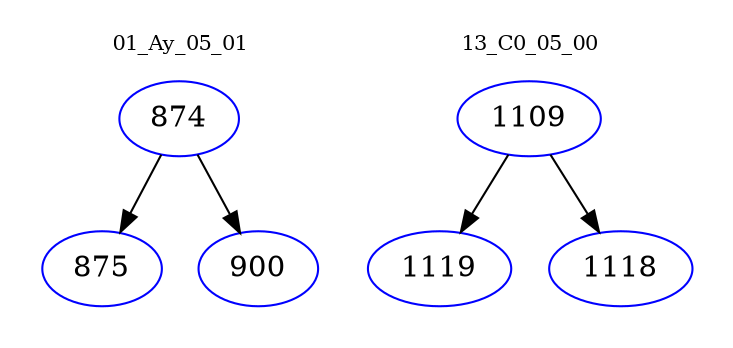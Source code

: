 digraph{
subgraph cluster_0 {
color = white
label = "01_Ay_05_01";
fontsize=10;
T0_874 [label="874", color="blue"]
T0_874 -> T0_875 [color="black"]
T0_875 [label="875", color="blue"]
T0_874 -> T0_900 [color="black"]
T0_900 [label="900", color="blue"]
}
subgraph cluster_1 {
color = white
label = "13_C0_05_00";
fontsize=10;
T1_1109 [label="1109", color="blue"]
T1_1109 -> T1_1119 [color="black"]
T1_1119 [label="1119", color="blue"]
T1_1109 -> T1_1118 [color="black"]
T1_1118 [label="1118", color="blue"]
}
}
